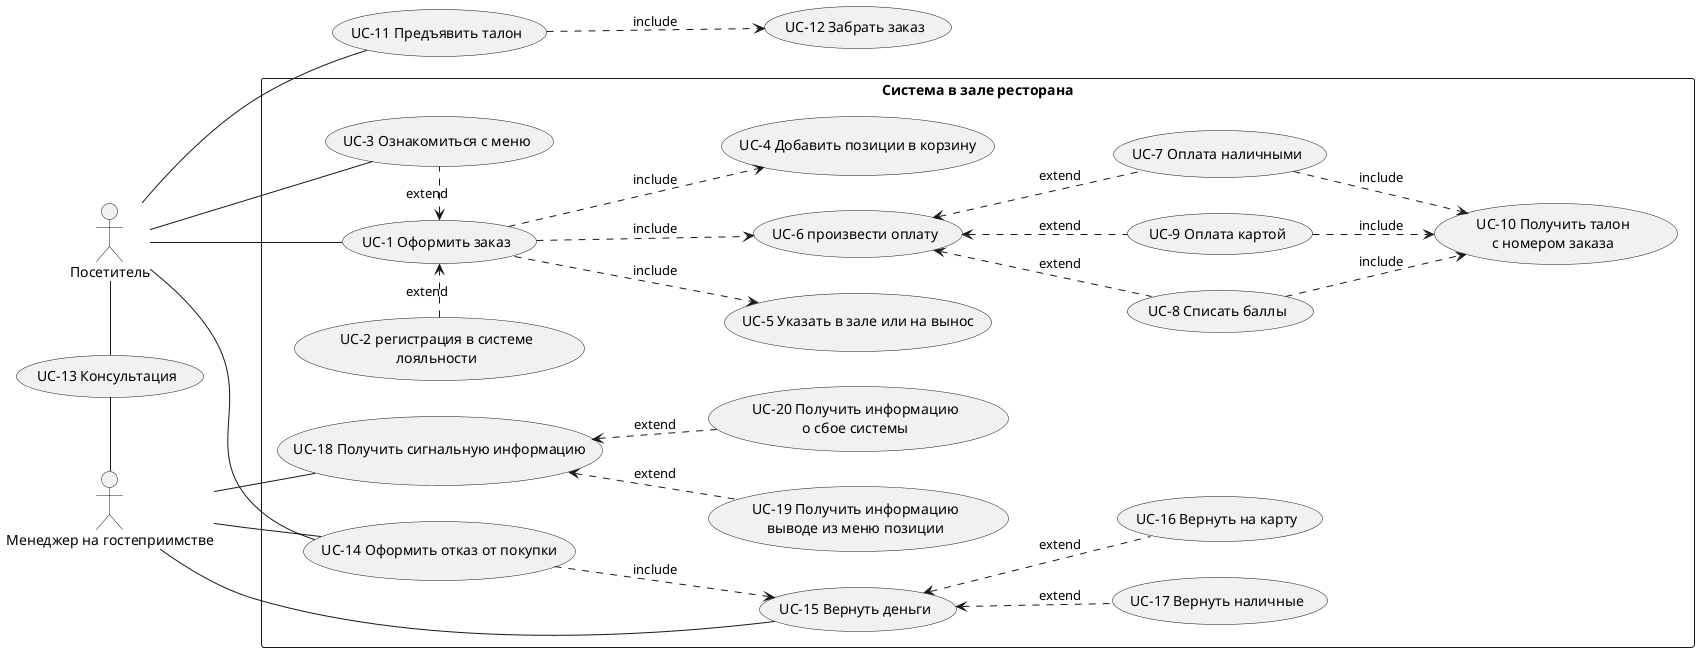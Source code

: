 @startuml
left to right direction
skinparam packageStyle rectangle
actor "Посетитель" as clt
actor "Менеджер на гостеприимстве" as mgr

usecase show_talon as "UC-11 Предъявить талон"
usecase take_order as "UC-12 Забрать заказ"
usecase cons as "UC-13 Консультация"

rectangle "Система в зале ресторана" {
usecase order as "UC-1 Оформить заказ"
usecase loyal as "UC-2 регистрация в системе
 лояльности"
usecase menu as "UC-3 Ознакомиться с меню"
usecase add_basket as "UC-4 Добавить позиции в корзину"
usecase take_type as "UC-5 Указать в зале или на вынос"
usecase pay as "UC-6 произвести оплату"
usecase pay_nal as "UC-7 Оплата наличными"
usecase pay_bunus as "UC-8 Списать баллы"
usecase pay_card as "UC-9 Оплата картой"
usecase talon as "UC-10 Получить талон
 с номером заказа"
usecase back as "UC-14 Оформить отказ от покупки"
usecase pay_back as "UC-15 Вернуть деньги"
usecase eq_back as "UC-16 Вернуть на карту"
usecase nal_back as "UC-17 Вернуть наличные"
usecase error as "UC-18 Получить сигнальную информацию"
usecase chk_out as "UC-19 Получить информацию
 выводе из меню позиции"
usecase chk_err as "UC-20 Получить информацию
 о сбое системы"

  clt -- (menu)
  clt -- (order)
  clt -- (show_talon)
  clt -- (back)
  clt - (cons)
  (cons) - mgr
  mgr -- error
  
  (loyal) .> (order) : extend
  (show_talon) ..> (take_order) : include
  
  (order) <. (menu) : extend
  (order) ..> (add_basket) : include
  (order) ..> (take_type) : include
  (order) ..> (pay) : include
  (pay) <.. (pay_nal) : extend
  (pay) <.. (pay_card) : extend
  (pay) <.. (pay_bunus) : extend
  (pay_nal) ..> (talon) : include
  (pay_card) ..> (talon) : include
  (pay_bunus) ..> (talon) : include
  
  mgr -- (back)
  mgr -- (pay_back)
  (back) ..> (pay_back) : include
  (pay_back) <.. (nal_back) : extend
  (pay_back) <.. (eq_back) : extend
  
  error <.. (chk_err) : extend
  error <.. (chk_out) : extend
  
}
@enduml